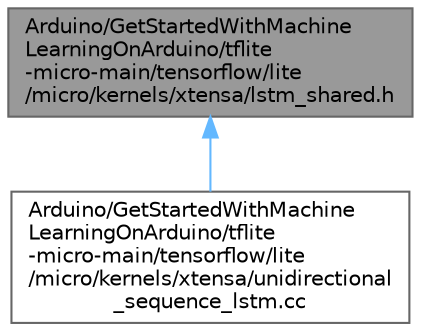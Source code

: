 digraph "Arduino/GetStartedWithMachineLearningOnArduino/tflite-micro-main/tensorflow/lite/micro/kernels/xtensa/lstm_shared.h"
{
 // LATEX_PDF_SIZE
  bgcolor="transparent";
  edge [fontname=Helvetica,fontsize=10,labelfontname=Helvetica,labelfontsize=10];
  node [fontname=Helvetica,fontsize=10,shape=box,height=0.2,width=0.4];
  Node1 [id="Node000001",label="Arduino/GetStartedWithMachine\lLearningOnArduino/tflite\l-micro-main/tensorflow/lite\l/micro/kernels/xtensa/lstm_shared.h",height=0.2,width=0.4,color="gray40", fillcolor="grey60", style="filled", fontcolor="black",tooltip=" "];
  Node1 -> Node2 [id="edge1_Node000001_Node000002",dir="back",color="steelblue1",style="solid",tooltip=" "];
  Node2 [id="Node000002",label="Arduino/GetStartedWithMachine\lLearningOnArduino/tflite\l-micro-main/tensorflow/lite\l/micro/kernels/xtensa/unidirectional\l_sequence_lstm.cc",height=0.2,width=0.4,color="grey40", fillcolor="white", style="filled",URL="$xtensa_2unidirectional__sequence__lstm_8cc.html",tooltip=" "];
}

